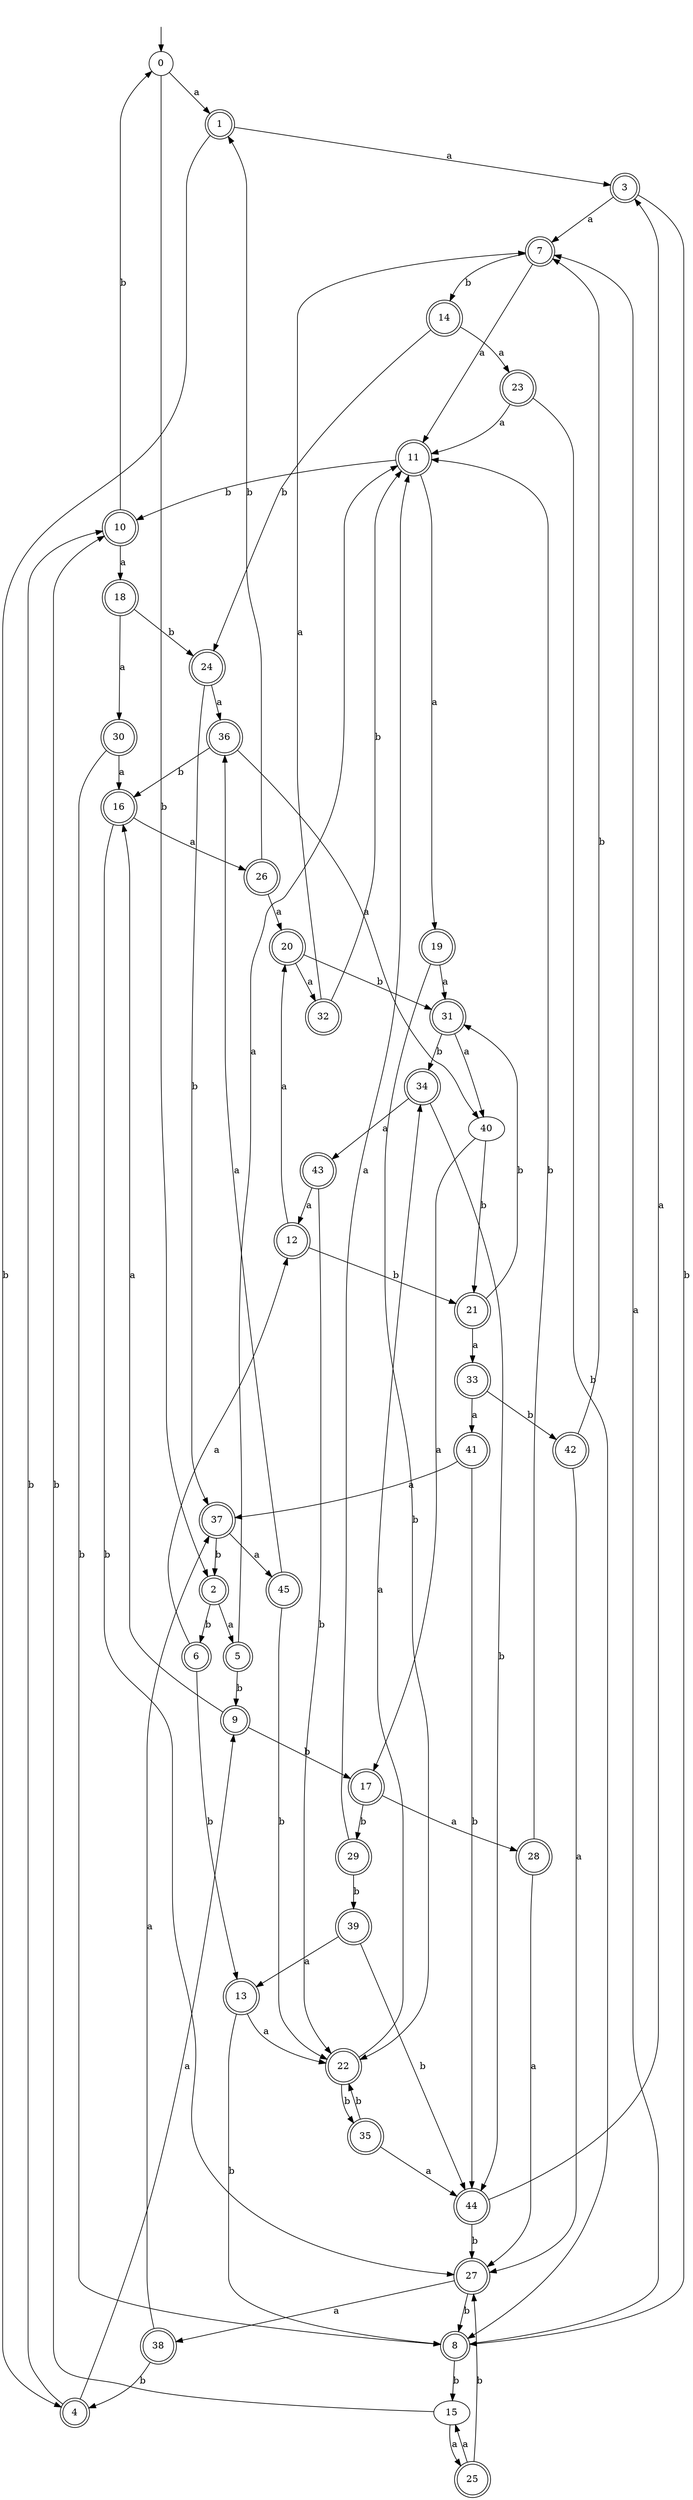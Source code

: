 digraph RandomDFA {
  __start0 [label="", shape=none];
  __start0 -> 0 [label=""];
  0 [shape=circle]
  0 -> 1 [label="a"]
  0 -> 2 [label="b"]
  1 [shape=doublecircle]
  1 -> 3 [label="a"]
  1 -> 4 [label="b"]
  2 [shape=doublecircle]
  2 -> 5 [label="a"]
  2 -> 6 [label="b"]
  3 [shape=doublecircle]
  3 -> 7 [label="a"]
  3 -> 8 [label="b"]
  4 [shape=doublecircle]
  4 -> 9 [label="a"]
  4 -> 10 [label="b"]
  5 [shape=doublecircle]
  5 -> 11 [label="a"]
  5 -> 9 [label="b"]
  6 [shape=doublecircle]
  6 -> 12 [label="a"]
  6 -> 13 [label="b"]
  7 [shape=doublecircle]
  7 -> 11 [label="a"]
  7 -> 14 [label="b"]
  8 [shape=doublecircle]
  8 -> 7 [label="a"]
  8 -> 15 [label="b"]
  9 [shape=doublecircle]
  9 -> 16 [label="a"]
  9 -> 17 [label="b"]
  10 [shape=doublecircle]
  10 -> 18 [label="a"]
  10 -> 0 [label="b"]
  11 [shape=doublecircle]
  11 -> 19 [label="a"]
  11 -> 10 [label="b"]
  12 [shape=doublecircle]
  12 -> 20 [label="a"]
  12 -> 21 [label="b"]
  13 [shape=doublecircle]
  13 -> 22 [label="a"]
  13 -> 8 [label="b"]
  14 [shape=doublecircle]
  14 -> 23 [label="a"]
  14 -> 24 [label="b"]
  15
  15 -> 25 [label="a"]
  15 -> 10 [label="b"]
  16 [shape=doublecircle]
  16 -> 26 [label="a"]
  16 -> 27 [label="b"]
  17 [shape=doublecircle]
  17 -> 28 [label="a"]
  17 -> 29 [label="b"]
  18 [shape=doublecircle]
  18 -> 30 [label="a"]
  18 -> 24 [label="b"]
  19 [shape=doublecircle]
  19 -> 31 [label="a"]
  19 -> 22 [label="b"]
  20 [shape=doublecircle]
  20 -> 32 [label="a"]
  20 -> 31 [label="b"]
  21 [shape=doublecircle]
  21 -> 33 [label="a"]
  21 -> 31 [label="b"]
  22 [shape=doublecircle]
  22 -> 34 [label="a"]
  22 -> 35 [label="b"]
  23 [shape=doublecircle]
  23 -> 11 [label="a"]
  23 -> 8 [label="b"]
  24 [shape=doublecircle]
  24 -> 36 [label="a"]
  24 -> 37 [label="b"]
  25 [shape=doublecircle]
  25 -> 15 [label="a"]
  25 -> 27 [label="b"]
  26 [shape=doublecircle]
  26 -> 20 [label="a"]
  26 -> 1 [label="b"]
  27 [shape=doublecircle]
  27 -> 38 [label="a"]
  27 -> 8 [label="b"]
  28 [shape=doublecircle]
  28 -> 27 [label="a"]
  28 -> 11 [label="b"]
  29 [shape=doublecircle]
  29 -> 11 [label="a"]
  29 -> 39 [label="b"]
  30 [shape=doublecircle]
  30 -> 16 [label="a"]
  30 -> 8 [label="b"]
  31 [shape=doublecircle]
  31 -> 40 [label="a"]
  31 -> 34 [label="b"]
  32 [shape=doublecircle]
  32 -> 7 [label="a"]
  32 -> 11 [label="b"]
  33 [shape=doublecircle]
  33 -> 41 [label="a"]
  33 -> 42 [label="b"]
  34 [shape=doublecircle]
  34 -> 43 [label="a"]
  34 -> 44 [label="b"]
  35 [shape=doublecircle]
  35 -> 44 [label="a"]
  35 -> 22 [label="b"]
  36 [shape=doublecircle]
  36 -> 40 [label="a"]
  36 -> 16 [label="b"]
  37 [shape=doublecircle]
  37 -> 45 [label="a"]
  37 -> 2 [label="b"]
  38 [shape=doublecircle]
  38 -> 37 [label="a"]
  38 -> 4 [label="b"]
  39 [shape=doublecircle]
  39 -> 13 [label="a"]
  39 -> 44 [label="b"]
  40
  40 -> 17 [label="a"]
  40 -> 21 [label="b"]
  41 [shape=doublecircle]
  41 -> 37 [label="a"]
  41 -> 44 [label="b"]
  42 [shape=doublecircle]
  42 -> 27 [label="a"]
  42 -> 7 [label="b"]
  43 [shape=doublecircle]
  43 -> 12 [label="a"]
  43 -> 22 [label="b"]
  44 [shape=doublecircle]
  44 -> 3 [label="a"]
  44 -> 27 [label="b"]
  45 [shape=doublecircle]
  45 -> 36 [label="a"]
  45 -> 22 [label="b"]
}
